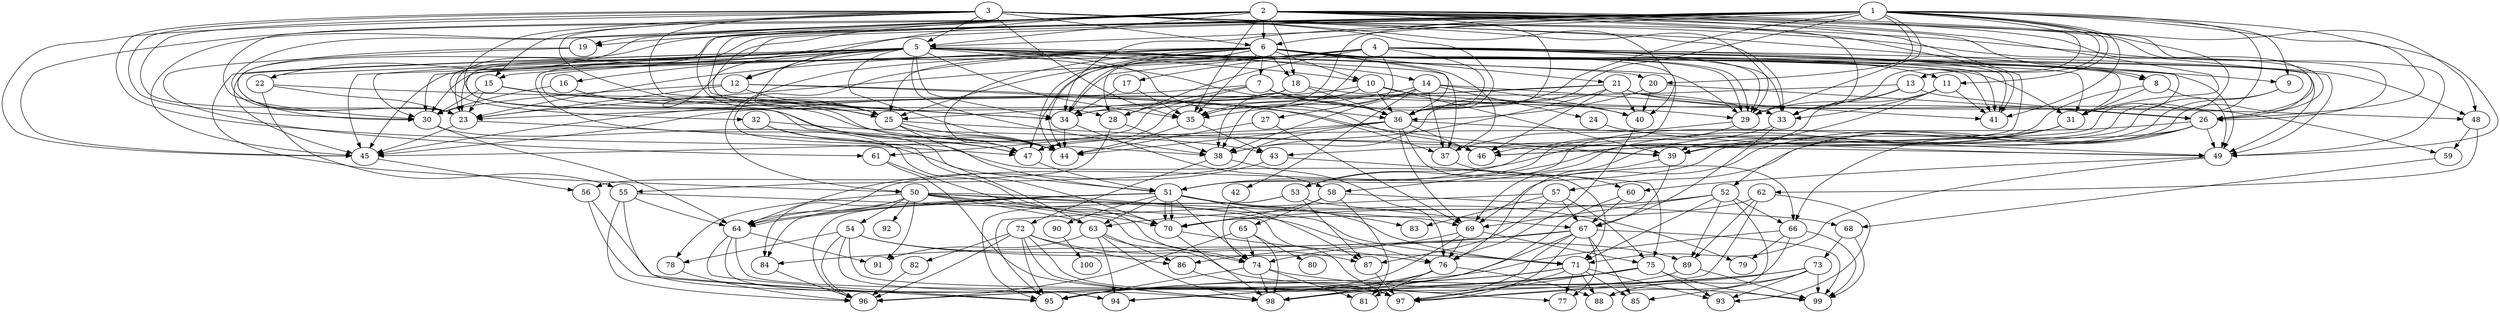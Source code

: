 // DAG automatically generated by daggen at Fri Aug  4 16:35:14 2017
// ./daggen --dot -n 100 --fat 0.5 --regular 0.2 --density 0.8 --jump 4 
digraph G {
  1 [size="549756", alpha="0.15"]
  1 -> 5 [size ="537"]
  1 -> 6 [size ="537"]
  1 -> 9 [size ="537"]
  1 -> 11 [size ="537"]
  1 -> 13 [size ="537"]
  1 -> 19 [size ="537"]
  1 -> 20 [size ="537"]
  1 -> 23 [size ="537"]
  1 -> 25 [size ="537"]
  1 -> 26 [size ="537"]
  1 -> 29 [size ="537"]
  1 -> 30 [size ="537"]
  1 -> 32 [size ="537"]
  1 -> 33 [size ="537"]
  1 -> 34 [size ="537"]
  1 -> 35 [size ="537"]
  1 -> 36 [size ="537"]
  1 -> 38 [size ="537"]
  1 -> 41 [size ="537"]
  1 -> 43 [size ="537"]
  1 -> 44 [size ="537"]
  1 -> 45 [size ="537"]
  1 -> 46 [size ="537"]
  1 -> 49 [size ="537"]
  2 [size="12209", alpha="0.01"]
  2 -> 5 [size ="302"]
  2 -> 6 [size ="302"]
  2 -> 8 [size ="302"]
  2 -> 12 [size ="302"]
  2 -> 18 [size ="302"]
  2 -> 19 [size ="302"]
  2 -> 22 [size ="302"]
  2 -> 23 [size ="302"]
  2 -> 25 [size ="302"]
  2 -> 26 [size ="302"]
  2 -> 28 [size ="302"]
  2 -> 30 [size ="302"]
  2 -> 31 [size ="302"]
  2 -> 33 [size ="302"]
  2 -> 34 [size ="302"]
  2 -> 35 [size ="302"]
  2 -> 36 [size ="302"]
  2 -> 39 [size ="302"]
  2 -> 41 [size ="302"]
  2 -> 45 [size ="302"]
  2 -> 46 [size ="302"]
  2 -> 48 [size ="302"]
  2 -> 49 [size ="302"]
  3 [size="535852", alpha="0.11"]
  3 -> 5 [size ="679"]
  3 -> 6 [size ="679"]
  3 -> 15 [size ="679"]
  3 -> 23 [size ="679"]
  3 -> 25 [size ="679"]
  3 -> 26 [size ="679"]
  3 -> 29 [size ="679"]
  3 -> 30 [size ="679"]
  3 -> 31 [size ="679"]
  3 -> 33 [size ="679"]
  3 -> 34 [size ="679"]
  3 -> 35 [size ="679"]
  3 -> 36 [size ="679"]
  3 -> 38 [size ="679"]
  3 -> 40 [size ="679"]
  3 -> 45 [size ="679"]
  3 -> 47 [size ="679"]
  3 -> 49 [size ="679"]
  4 [size="134218", alpha="0.00"]
  4 -> 8 [size ="210"]
  4 -> 9 [size ="210"]
  4 -> 17 [size ="210"]
  4 -> 23 [size ="210"]
  4 -> 25 [size ="210"]
  4 -> 26 [size ="210"]
  4 -> 28 [size ="210"]
  4 -> 29 [size ="210"]
  4 -> 30 [size ="210"]
  4 -> 31 [size ="210"]
  4 -> 33 [size ="210"]
  4 -> 34 [size ="210"]
  4 -> 35 [size ="210"]
  4 -> 36 [size ="210"]
  4 -> 38 [size ="210"]
  4 -> 41 [size ="210"]
  4 -> 45 [size ="210"]
  4 -> 47 [size ="210"]
  5 [size="68719", alpha="0.10"]
  5 -> 10 [size ="134"]
  5 -> 12 [size ="134"]
  5 -> 14 [size ="134"]
  5 -> 15 [size ="134"]
  5 -> 16 [size ="134"]
  5 -> 20 [size ="134"]
  5 -> 22 [size ="134"]
  5 -> 23 [size ="134"]
  5 -> 25 [size ="134"]
  5 -> 29 [size ="134"]
  5 -> 30 [size ="134"]
  5 -> 31 [size ="134"]
  5 -> 34 [size ="134"]
  5 -> 35 [size ="134"]
  5 -> 36 [size ="134"]
  5 -> 37 [size ="134"]
  5 -> 38 [size ="134"]
  5 -> 41 [size ="134"]
  5 -> 44 [size ="134"]
  5 -> 45 [size ="134"]
  5 -> 46 [size ="134"]
  5 -> 47 [size ="134"]
  5 -> 49 [size ="134"]
  5 -> 50 [size ="134"]
  5 -> 51 [size ="134"]
  6 [size="36862", alpha="0.12"]
  6 -> 7 [size ="679"]
  6 -> 10 [size ="679"]
  6 -> 11 [size ="679"]
  6 -> 18 [size ="679"]
  6 -> 21 [size ="679"]
  6 -> 23 [size ="679"]
  6 -> 25 [size ="679"]
  6 -> 28 [size ="679"]
  6 -> 29 [size ="679"]
  6 -> 29 [size ="679"]
  6 -> 30 [size ="679"]
  6 -> 31 [size ="679"]
  6 -> 34 [size ="679"]
  6 -> 35 [size ="679"]
  6 -> 36 [size ="679"]
  6 -> 37 [size ="679"]
  6 -> 41 [size ="679"]
  6 -> 44 [size ="679"]
  6 -> 44 [size ="679"]
  6 -> 45 [size ="679"]
  6 -> 46 [size ="679"]
  6 -> 47 [size ="679"]
  6 -> 48 [size ="679"]
  6 -> 49 [size ="679"]
  6 -> 50 [size ="679"]
  6 -> 51 [size ="679"]
  7 [size="29738", alpha="0.19"]
  7 -> 28 [size ="839"]
  7 -> 33 [size ="839"]
  7 -> 36 [size ="839"]
  7 -> 40 [size ="839"]
  7 -> 45 [size ="839"]
  7 -> 61 [size ="839"]
  8 [size="55089", alpha="0.05"]
  8 -> 31 [size ="134"]
  8 -> 49 [size ="134"]
  8 -> 51 [size ="134"]
  9 [size="8590", alpha="0.06"]
  9 -> 39 [size ="34"]
  9 -> 46 [size ="34"]
  10 [size="134218", alpha="0.19"]
  10 -> 23 [size ="210"]
  10 -> 35 [size ="210"]
  10 -> 36 [size ="210"]
  10 -> 38 [size ="210"]
  10 -> 39 [size ="210"]
  10 -> 48 [size ="210"]
  11 [size="28991", alpha="0.13"]
  11 -> 29 [size ="75"]
  11 -> 33 [size ="75"]
  11 -> 39 [size ="75"]
  11 -> 41 [size ="75"]
  12 [size="87118", alpha="0.12"]
  12 -> 23 [size ="134"]
  12 -> 25 [size ="134"]
  12 -> 30 [size ="134"]
  12 -> 36 [size ="134"]
  12 -> 37 [size ="134"]
  13 [size="231928", alpha="0.01"]
  13 -> 26 [size ="302"]
  13 -> 33 [size ="302"]
  13 -> 34 [size ="302"]
  13 -> 58 [size ="302"]
  14 [size="1073742", alpha="0.02"]
  14 -> 24 [size ="839"]
  14 -> 27 [size ="839"]
  14 -> 33 [size ="839"]
  14 -> 35 [size ="839"]
  14 -> 37 [size ="839"]
  14 -> 38 [size ="839"]
  14 -> 40 [size ="839"]
  14 -> 42 [size ="839"]
  15 [size="1121", alpha="0.13"]
  15 -> 23 [size ="34"]
  15 -> 30 [size ="34"]
  15 -> 39 [size ="34"]
  15 -> 43 [size ="34"]
  16 [size="60483", alpha="0.01"]
  16 -> 25 [size ="75"]
  16 -> 30 [size ="75"]
  16 -> 44 [size ="75"]
  17 [size="67213", alpha="0.01"]
  17 -> 34 [size ="134"]
  17 -> 35 [size ="134"]
  18 [size="8081", alpha="0.12"]
  18 -> 25 [size ="134"]
  18 -> 26 [size ="134"]
  18 -> 36 [size ="134"]
  18 -> 47 [size ="134"]
  19 [size="549756", alpha="0.05"]
  19 -> 23 [size ="537"]
  19 -> 61 [size ="537"]
  20 [size="134218", alpha="0.12"]
  20 -> 26 [size ="210"]
  20 -> 36 [size ="210"]
  20 -> 40 [size ="210"]
  21 [size="68719", alpha="0.04"]
  21 -> 34 [size ="134"]
  21 -> 38 [size ="134"]
  21 -> 40 [size ="134"]
  21 -> 41 [size ="134"]
  21 -> 45 [size ="134"]
  21 -> 46 [size ="134"]
  21 -> 59 [size ="134"]
  22 [size="68719", alpha="0.18"]
  22 -> 23 [size ="134"]
  22 -> 29 [size ="134"]
  22 -> 55 [size ="134"]
  23 [size="29580", alpha="0.05"]
  23 -> 45 [size ="839"]
  23 -> 70 [size ="839"]
  24 [size="943179", alpha="0.16"]
  24 -> 49 [size ="679"]
  25 [size="1994", alpha="0.11"]
  25 -> 39 [size ="34"]
  25 -> 44 [size ="34"]
  25 -> 47 [size ="34"]
  25 -> 71 [size ="34"]
  26 [size="68719", alpha="0.00"]
  26 -> 47 [size ="134"]
  26 -> 49 [size ="134"]
  26 -> 57 [size ="134"]
  26 -> 64 [size ="134"]
  26 -> 66 [size ="134"]
  26 -> 69 [size ="134"]
  27 [size="782758", alpha="0.07"]
  27 -> 44 [size ="679"]
  27 -> 69 [size ="679"]
  28 [size="28991", alpha="0.14"]
  28 -> 38 [size ="75"]
  28 -> 56 [size ="75"]
  29 [size="3384", alpha="0.07"]
  29 -> 37 [size ="75"]
  29 -> 53 [size ="75"]
  30 [size="547277", alpha="0.05"]
  30 -> 64 [size ="411"]
  30 -> 70 [size ="411"]
  31 [size="549756", alpha="0.11"]
  31 -> 51 [size ="537"]
  31 -> 52 [size ="537"]
  31 -> 53 [size ="537"]
  31 -> 69 [size ="537"]
  32 [size="182854", alpha="0.01"]
  32 -> 47 [size ="411"]
  32 -> 49 [size ="411"]
  32 -> 63 [size ="411"]
  33 [size="4132", alpha="0.02"]
  33 -> 51 [size ="75"]
  33 -> 67 [size ="75"]
  34 [size="134218", alpha="0.08"]
  34 -> 44 [size ="210"]
  34 -> 58 [size ="210"]
  35 [size="19876", alpha="0.03"]
  35 -> 43 [size ="537"]
  35 -> 44 [size ="537"]
  36 [size="4812", alpha="0.07"]
  36 -> 44 [size ="134"]
  36 -> 45 [size ="134"]
  36 -> 46 [size ="134"]
  36 -> 49 [size ="134"]
  36 -> 55 [size ="134"]
  36 -> 66 [size ="134"]
  36 -> 69 [size ="134"]
  37 [size="78216", alpha="0.05"]
  37 -> 60 [size ="75"]
  38 [size="993268", alpha="0.05"]
  38 -> 72 [size ="679"]
  38 -> 76 [size ="679"]
  39 [size="2563", alpha="0.14"]
  39 -> 67 [size ="75"]
  39 -> 76 [size ="75"]
  40 [size="8422", alpha="0.11"]
  40 -> 76 [size ="679"]
  41 [size="1073742", alpha="0.09"]
  42 [size="1428", alpha="0.17"]
  42 -> 74 [size ="34"]
  43 [size="231928", alpha="0.01"]
  43 -> 64 [size ="302"]
  43 -> 75 [size ="302"]
  44 [size="1073742", alpha="0.17"]
  45 [size="3385", alpha="0.15"]
  45 -> 56 [size ="75"]
  46 [size="38360", alpha="0.03"]
  47 [size="186741", alpha="0.14"]
  47 -> 51 [size ="302"]
  48 [size="28991", alpha="0.13"]
  48 -> 59 [size ="75"]
  48 -> 62 [size ="75"]
  49 [size="6796", alpha="0.06"]
  49 -> 60 [size ="134"]
  49 -> 71 [size ="134"]
  50 [size="68719", alpha="0.19"]
  50 -> 54 [size ="134"]
  50 -> 63 [size ="134"]
  50 -> 64 [size ="134"]
  50 -> 69 [size ="134"]
  50 -> 70 [size ="134"]
  50 -> 71 [size ="134"]
  50 -> 74 [size ="134"]
  50 -> 76 [size ="134"]
  50 -> 78 [size ="134"]
  50 -> 84 [size ="134"]
  50 -> 91 [size ="134"]
  50 -> 92 [size ="134"]
  51 [size="92434", alpha="0.02"]
  51 -> 63 [size ="210"]
  51 -> 64 [size ="210"]
  51 -> 64 [size ="210"]
  51 -> 70 [size ="210"]
  51 -> 70 [size ="210"]
  51 -> 71 [size ="210"]
  51 -> 74 [size ="210"]
  51 -> 79 [size ="210"]
  51 -> 83 [size ="210"]
  51 -> 84 [size ="210"]
  51 -> 87 [size ="210"]
  51 -> 90 [size ="210"]
  52 [size="4487", alpha="0.12"]
  52 -> 63 [size ="75"]
  52 -> 66 [size ="75"]
  52 -> 69 [size ="75"]
  52 -> 70 [size ="75"]
  52 -> 71 [size ="75"]
  52 -> 88 [size ="75"]
  52 -> 89 [size ="75"]
  53 [size="368293", alpha="0.04"]
  53 -> 67 [size ="411"]
  53 -> 87 [size ="411"]
  53 -> 95 [size ="411"]
  53 -> 96 [size ="411"]
  54 [size="4323", alpha="0.19"]
  54 -> 71 [size ="75"]
  54 -> 78 [size ="75"]
  54 -> 89 [size ="75"]
  54 -> 94 [size ="75"]
  54 -> 96 [size ="75"]
  54 -> 97 [size ="75"]
  55 [size="549756", alpha="0.00"]
  55 -> 64 [size ="537"]
  55 -> 95 [size ="537"]
  55 -> 96 [size ="537"]
  55 -> 97 [size ="537"]
  56 [size="549756", alpha="0.01"]
  56 -> 95 [size ="537"]
  56 -> 98 [size ="537"]
  57 [size="45106", alpha="0.12"]
  57 -> 67 [size ="839"]
  57 -> 75 [size ="839"]
  57 -> 83 [size ="839"]
  57 -> 87 [size ="839"]
  57 -> 95 [size ="839"]
  58 [size="197392", alpha="0.06"]
  58 -> 65 [size ="679"]
  58 -> 68 [size ="679"]
  58 -> 70 [size ="679"]
  58 -> 81 [size ="679"]
  59 [size="39888", alpha="0.06"]
  59 -> 68 [size ="839"]
  60 [size="8590", alpha="0.14"]
  60 -> 67 [size ="34"]
  60 -> 98 [size ="34"]
  61 [size="9325", alpha="0.05"]
  61 -> 74 [size ="302"]
  61 -> 98 [size ="302"]
  62 [size="28991", alpha="0.13"]
  62 -> 70 [size ="75"]
  62 -> 89 [size ="75"]
  62 -> 93 [size ="75"]
  62 -> 97 [size ="75"]
  63 [size="420", alpha="0.15"]
  63 -> 77 [size ="34"]
  63 -> 86 [size ="34"]
  63 -> 91 [size ="34"]
  63 -> 94 [size ="34"]
  63 -> 98 [size ="34"]
  64 [size="1073742", alpha="0.09"]
  64 -> 91 [size ="839"]
  64 -> 94 [size ="839"]
  64 -> 95 [size ="839"]
  64 -> 97 [size ="839"]
  65 [size="489555", alpha="0.18"]
  65 -> 74 [size ="839"]
  65 -> 80 [size ="839"]
  65 -> 96 [size ="839"]
  65 -> 98 [size ="839"]
  66 [size="6573", alpha="0.02"]
  66 -> 79 [size ="210"]
  66 -> 96 [size ="210"]
  66 -> 97 [size ="210"]
  66 -> 99 [size ="210"]
  67 [size="368293", alpha="0.03"]
  67 -> 77 [size ="411"]
  67 -> 84 [size ="411"]
  67 -> 85 [size ="411"]
  67 -> 86 [size ="411"]
  67 -> 95 [size ="411"]
  67 -> 97 [size ="411"]
  67 -> 98 [size ="411"]
  67 -> 99 [size ="411"]
  68 [size="28991", alpha="0.00"]
  68 -> 73 [size ="75"]
  68 -> 99 [size ="75"]
  69 [size="748576", alpha="0.01"]
  69 -> 74 [size ="679"]
  69 -> 75 [size ="679"]
  69 -> 76 [size ="679"]
  69 -> 95 [size ="679"]
  70 [size="782758", alpha="0.15"]
  70 -> 76 [size ="679"]
  70 -> 98 [size ="679"]
  71 [size="18660", alpha="0.14"]
  71 -> 77 [size ="839"]
  71 -> 85 [size ="839"]
  71 -> 88 [size ="839"]
  71 -> 93 [size ="839"]
  71 -> 94 [size ="839"]
  71 -> 95 [size ="839"]
  71 -> 97 [size ="839"]
  72 [size="68719", alpha="0.20"]
  72 -> 82 [size ="134"]
  72 -> 86 [size ="134"]
  72 -> 87 [size ="134"]
  72 -> 95 [size ="134"]
  72 -> 96 [size ="134"]
  72 -> 97 [size ="134"]
  72 -> 98 [size ="134"]
  73 [size="12488", alpha="0.06"]
  73 -> 85 [size ="679"]
  73 -> 88 [size ="679"]
  73 -> 93 [size ="679"]
  73 -> 95 [size ="679"]
  73 -> 98 [size ="679"]
  73 -> 99 [size ="679"]
  74 [size="4609", alpha="0.06"]
  74 -> 81 [size ="537"]
  74 -> 95 [size ="537"]
  74 -> 98 [size ="537"]
  74 -> 99 [size ="537"]
  75 [size="452469", alpha="0.06"]
  75 -> 93 [size ="839"]
  75 -> 96 [size ="839"]
  75 -> 97 [size ="839"]
  75 -> 98 [size ="839"]
  75 -> 99 [size ="839"]
  76 [size="113237", alpha="0.16"]
  76 -> 81 [size ="210"]
  76 -> 88 [size ="210"]
  76 -> 95 [size ="210"]
  76 -> 98 [size ="210"]
  77 [size="549756", alpha="0.06"]
  78 [size="6632", alpha="0.03"]
  78 -> 96 [size ="411"]
  79 [size="7686", alpha="0.16"]
  80 [size="231305", alpha="0.07"]
  81 [size="1073742", alpha="0.05"]
  82 [size="231928", alpha="0.08"]
  82 -> 96 [size ="302"]
  83 [size="782758", alpha="0.19"]
  84 [size="18520", alpha="0.19"]
  84 -> 96 [size ="302"]
  85 [size="20693", alpha="0.20"]
  86 [size="303920", alpha="0.12"]
  86 -> 97 [size ="411"]
  87 [size="44397", alpha="0.09"]
  87 -> 97 [size ="839"]
  88 [size="549756", alpha="0.17"]
  89 [size="164139", alpha="0.06"]
  89 -> 94 [size ="679"]
  89 -> 99 [size ="679"]
  90 [size="22591", alpha="0.11"]
  90 -> 100 [size ="537"]
  91 [size="368293", alpha="0.06"]
  92 [size="28991", alpha="0.04"]
  93 [size="27745", alpha="0.01"]
  94 [size="157116", alpha="0.02"]
  95 [size="68719", alpha="0.03"]
  96 [size="1073742", alpha="0.05"]
  97 [size="466", alpha="0.12"]
  98 [size="1128", alpha="0.08"]
  99 [size="68719", alpha="0.07"]
  100 [size="20956", alpha="0.17"]
}
